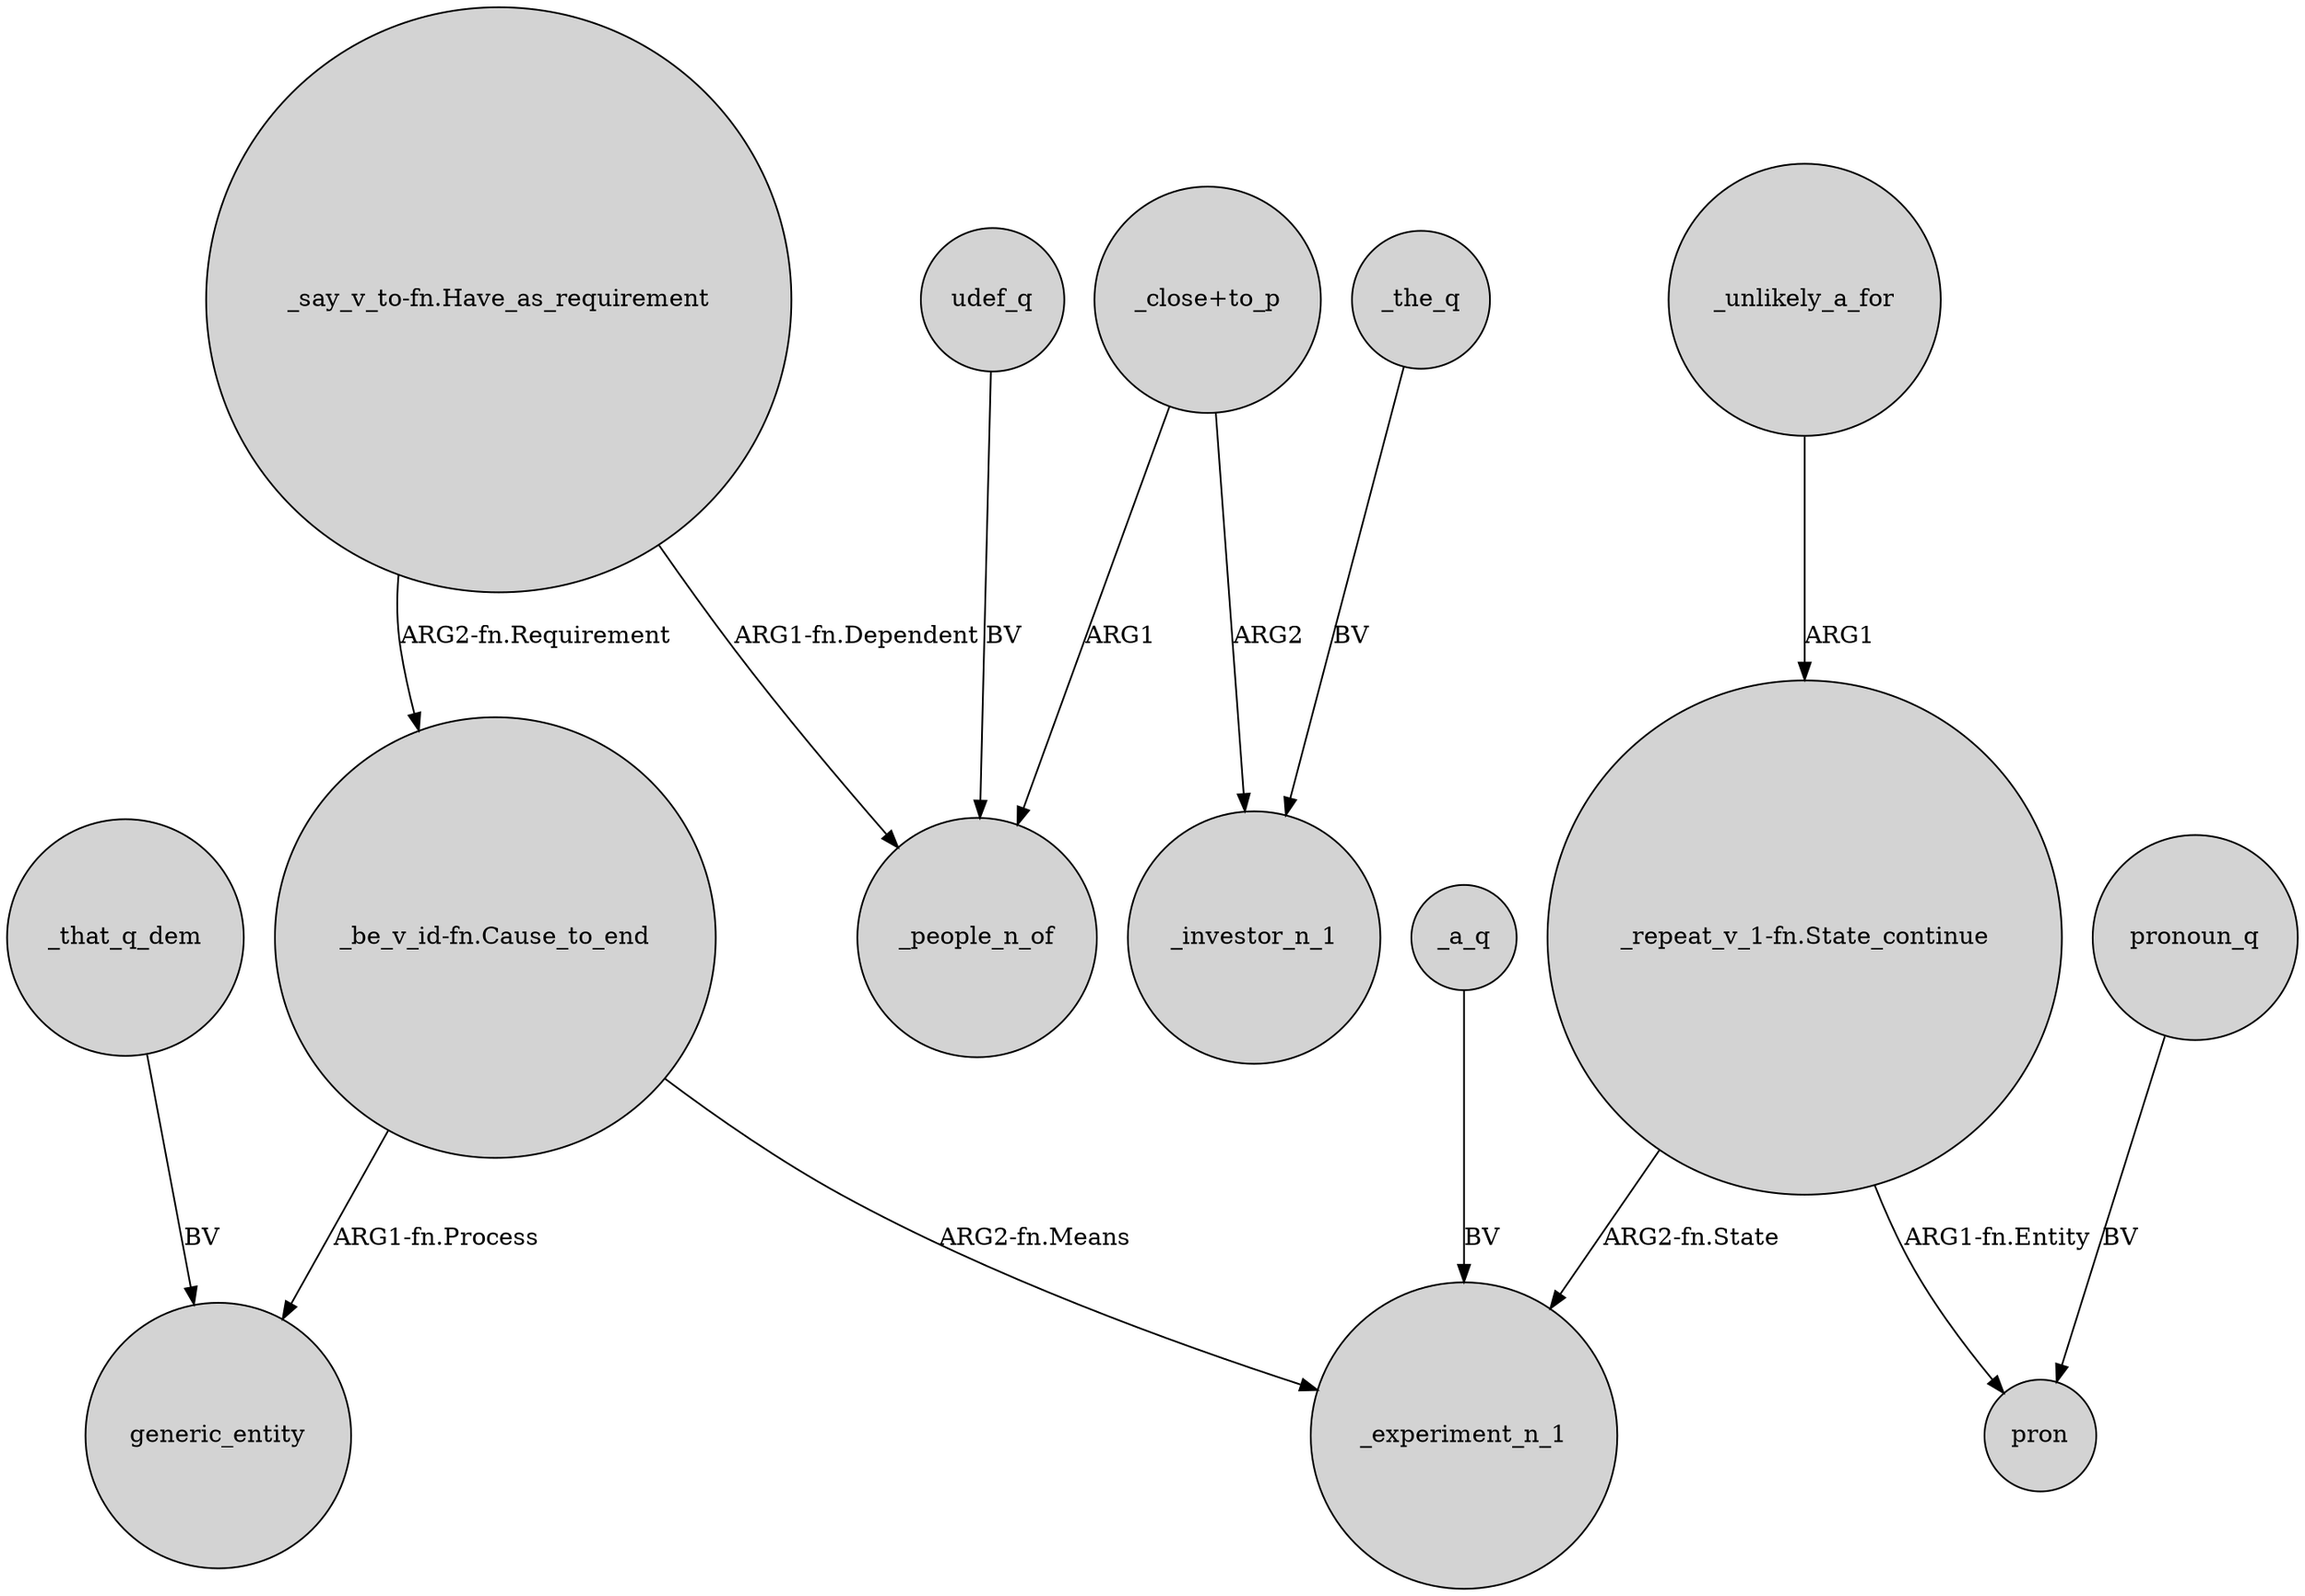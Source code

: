 digraph {
	node [shape=circle style=filled]
	udef_q -> _people_n_of [label=BV]
	"_say_v_to-fn.Have_as_requirement" -> _people_n_of [label="ARG1-fn.Dependent"]
	_the_q -> _investor_n_1 [label=BV]
	"_close+to_p" -> _people_n_of [label=ARG1]
	_a_q -> _experiment_n_1 [label=BV]
	_unlikely_a_for -> "_repeat_v_1-fn.State_continue" [label=ARG1]
	"_be_v_id-fn.Cause_to_end" -> generic_entity [label="ARG1-fn.Process"]
	"_close+to_p" -> _investor_n_1 [label=ARG2]
	_that_q_dem -> generic_entity [label=BV]
	pronoun_q -> pron [label=BV]
	"_say_v_to-fn.Have_as_requirement" -> "_be_v_id-fn.Cause_to_end" [label="ARG2-fn.Requirement"]
	"_repeat_v_1-fn.State_continue" -> pron [label="ARG1-fn.Entity"]
	"_repeat_v_1-fn.State_continue" -> _experiment_n_1 [label="ARG2-fn.State"]
	"_be_v_id-fn.Cause_to_end" -> _experiment_n_1 [label="ARG2-fn.Means"]
}
